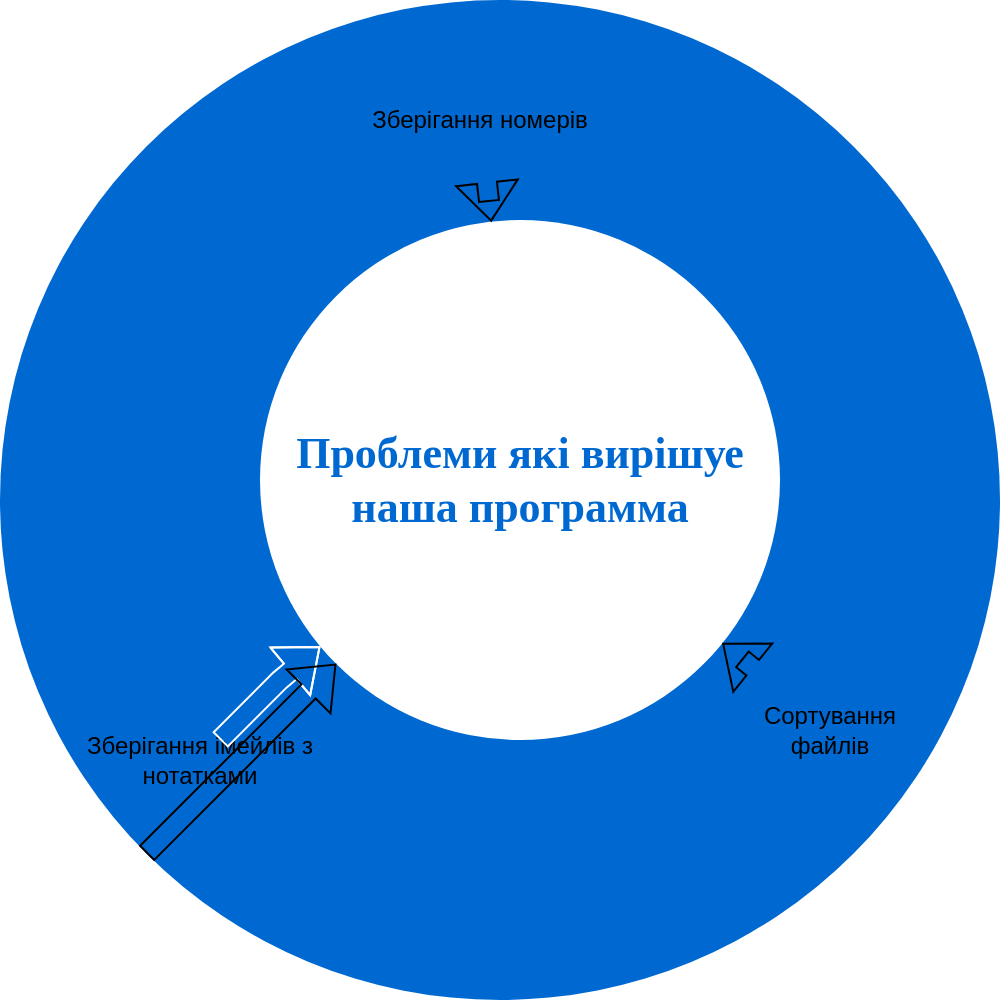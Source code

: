 <mxfile version="22.1.16" type="github">
  <diagram name="Page-1" id="3e8102d1-ef87-2e61-34e1-82d9a586fe2e">
    <mxGraphModel dx="794" dy="454" grid="1" gridSize="10" guides="1" tooltips="1" connect="1" arrows="1" fold="1" page="1" pageScale="1" pageWidth="1100" pageHeight="850" background="none" math="0" shadow="0">
      <root>
        <mxCell id="0" />
        <mxCell id="1" parent="0" />
        <mxCell id="70666756c84bb93c-1" value="" style="ellipse;whiteSpace=wrap;html=1;rounded=0;shadow=0;comic=0;strokeWidth=1;fontFamily=Verdana;fontSize=14;strokeColor=none;fillColor=#0069D1;" parent="1" vertex="1">
          <mxGeometry x="280" y="110" width="500" height="500" as="geometry" />
        </mxCell>
        <mxCell id="70666756c84bb93c-2" value="&lt;font style=&quot;vertical-align: inherit;&quot;&gt;&lt;font style=&quot;vertical-align: inherit;&quot;&gt;Проблеми які вирішуе наша программа&lt;/font&gt;&lt;/font&gt;" style="ellipse;whiteSpace=wrap;html=1;rounded=0;shadow=0;comic=0;strokeWidth=1;fontFamily=Verdana;fontSize=22;strokeColor=none;fillColor=#ffffff;fontColor=#0069D1;fontStyle=1" parent="1" vertex="1">
          <mxGeometry x="410" y="220" width="260" height="260" as="geometry" />
        </mxCell>
        <mxCell id="ZnRDwzP7RTwI-JYwExPe-2" value="&lt;font style=&quot;vertical-align: inherit;&quot;&gt;&lt;font style=&quot;vertical-align: inherit;&quot;&gt;Зберігання номерів&lt;/font&gt;&lt;/font&gt;" style="text;html=1;strokeColor=none;fillColor=none;align=center;verticalAlign=middle;whiteSpace=wrap;rounded=0;" vertex="1" parent="1">
          <mxGeometry x="450" y="130" width="140" height="80" as="geometry" />
        </mxCell>
        <mxCell id="ZnRDwzP7RTwI-JYwExPe-3" value="&lt;font style=&quot;vertical-align: inherit;&quot;&gt;&lt;font style=&quot;vertical-align: inherit;&quot;&gt;Сортування файлів&lt;/font&gt;&lt;/font&gt;" style="text;html=1;strokeColor=none;fillColor=none;align=center;verticalAlign=middle;whiteSpace=wrap;rounded=0;" vertex="1" parent="1">
          <mxGeometry x="640" y="440" width="110" height="70" as="geometry" />
        </mxCell>
        <mxCell id="ZnRDwzP7RTwI-JYwExPe-4" value="&lt;font style=&quot;vertical-align: inherit;&quot;&gt;&lt;font style=&quot;vertical-align: inherit;&quot;&gt;Зберігання імейлів з нотатками&lt;/font&gt;&lt;/font&gt;" style="text;html=1;strokeColor=none;fillColor=none;align=center;verticalAlign=middle;whiteSpace=wrap;rounded=0;" vertex="1" parent="1">
          <mxGeometry x="320" y="460" width="120" height="60" as="geometry" />
        </mxCell>
        <mxCell id="ZnRDwzP7RTwI-JYwExPe-7" value="" style="shape=flexArrow;endArrow=classic;html=1;rounded=0;strokeColor=#FFFFFF;" edge="1" parent="1" target="70666756c84bb93c-2">
          <mxGeometry width="50" height="50" relative="1" as="geometry">
            <mxPoint x="390" y="480" as="sourcePoint" />
            <mxPoint x="590" y="290" as="targetPoint" />
            <Array as="points">
              <mxPoint x="420" y="450" />
            </Array>
          </mxGeometry>
        </mxCell>
        <mxCell id="ZnRDwzP7RTwI-JYwExPe-8" value="" style="shape=flexArrow;endArrow=classic;html=1;rounded=0;" edge="1" parent="1" source="ZnRDwzP7RTwI-JYwExPe-3" target="70666756c84bb93c-2">
          <mxGeometry width="50" height="50" relative="1" as="geometry">
            <mxPoint x="540" y="350" as="sourcePoint" />
            <mxPoint x="590" y="300" as="targetPoint" />
          </mxGeometry>
        </mxCell>
        <mxCell id="ZnRDwzP7RTwI-JYwExPe-9" value="" style="shape=flexArrow;endArrow=classic;html=1;rounded=0;" edge="1" parent="1" source="70666756c84bb93c-1" target="70666756c84bb93c-2">
          <mxGeometry width="50" height="50" relative="1" as="geometry">
            <mxPoint x="540" y="350" as="sourcePoint" />
            <mxPoint x="590" y="300" as="targetPoint" />
          </mxGeometry>
        </mxCell>
        <mxCell id="ZnRDwzP7RTwI-JYwExPe-11" value="" style="shape=flexArrow;endArrow=classic;html=1;rounded=0;" edge="1" parent="1" source="ZnRDwzP7RTwI-JYwExPe-2" target="70666756c84bb93c-2">
          <mxGeometry width="50" height="50" relative="1" as="geometry">
            <mxPoint x="540" y="350" as="sourcePoint" />
            <mxPoint x="590" y="300" as="targetPoint" />
          </mxGeometry>
        </mxCell>
      </root>
    </mxGraphModel>
  </diagram>
</mxfile>
